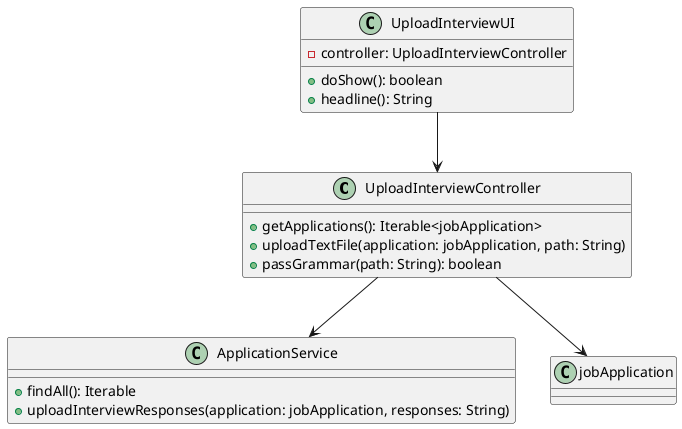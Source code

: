 @startuml

class UploadInterviewController {
    + getApplications(): Iterable<jobApplication>
    + uploadTextFile(application: jobApplication, path: String)
    + passGrammar(path: String): boolean

}

class UploadInterviewUI {
    - controller: UploadInterviewController
    + doShow(): boolean
    + headline(): String

}

class ApplicationService {
    + findAll(): Iterable
    + uploadInterviewResponses(application: jobApplication, responses: String)
}

class jobApplication

UploadInterviewUI --> UploadInterviewController
UploadInterviewController --> ApplicationService
UploadInterviewController --> jobApplication

@enduml
